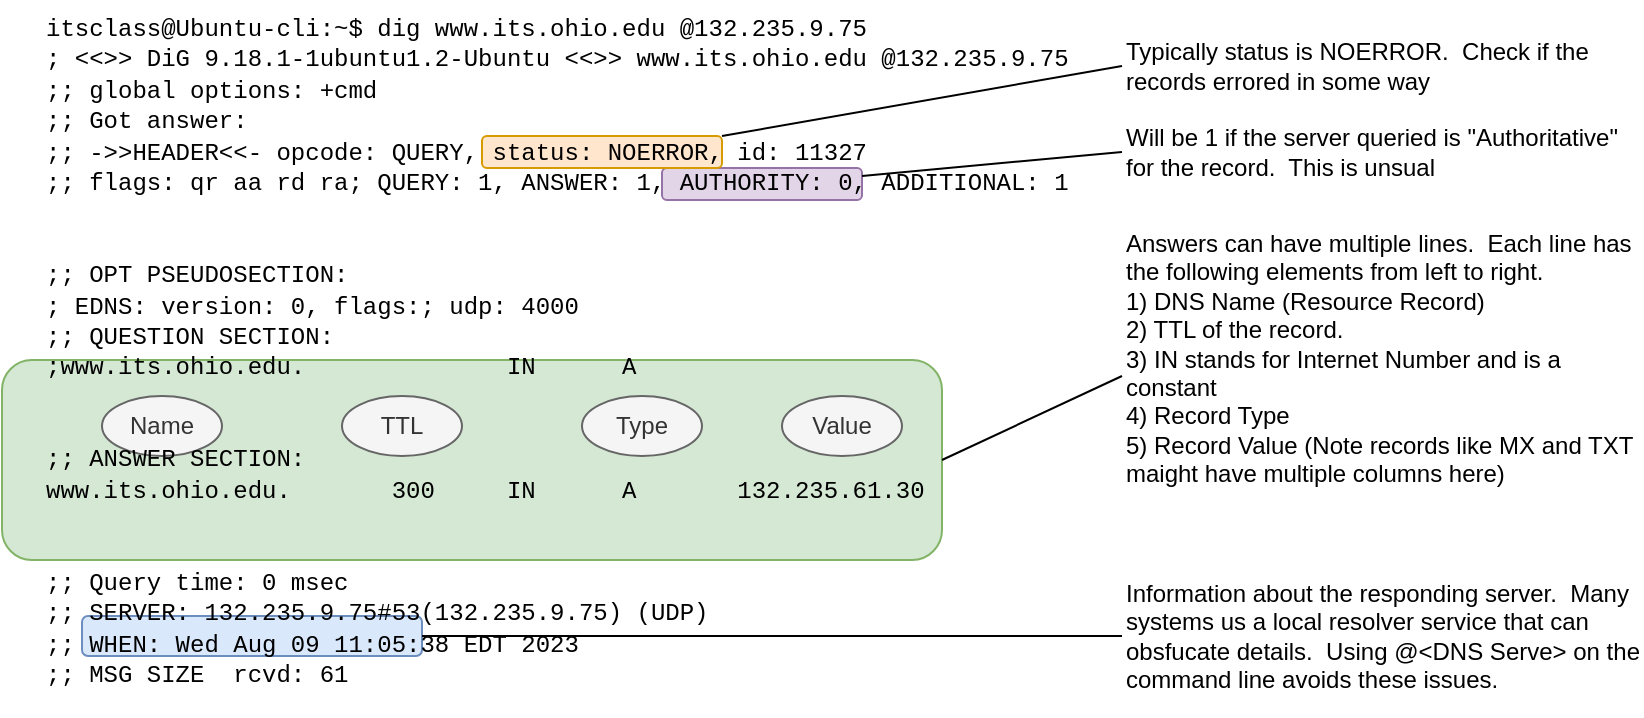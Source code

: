 <mxfile version="21.6.5" type="device">
  <diagram id="zsCuPslAyDn7hACSV7nc" name="Page-1">
    <mxGraphModel dx="1036" dy="606" grid="1" gridSize="10" guides="1" tooltips="1" connect="1" arrows="0" fold="1" page="1" pageScale="1" pageWidth="1100" pageHeight="850" math="0" shadow="0">
      <root>
        <mxCell id="0" />
        <mxCell id="1" parent="0" />
        <mxCell id="jA5IXjnh-s6YCJ-tQ2Xk-6" value="" style="rounded=1;whiteSpace=wrap;html=1;fontFamily=Courier New;fillColor=#e1d5e7;strokeColor=#9673a6;" parent="1" vertex="1">
          <mxGeometry x="370" y="96" width="100" height="16" as="geometry" />
        </mxCell>
        <mxCell id="jA5IXjnh-s6YCJ-tQ2Xk-5" value="" style="rounded=1;whiteSpace=wrap;html=1;fontFamily=Courier New;fillColor=#ffe6cc;strokeColor=#d79b00;" parent="1" vertex="1">
          <mxGeometry x="280" y="80" width="120" height="16" as="geometry" />
        </mxCell>
        <mxCell id="jA5IXjnh-s6YCJ-tQ2Xk-4" value="" style="rounded=1;whiteSpace=wrap;html=1;fontFamily=Courier New;fillColor=#d5e8d4;strokeColor=#82b366;" parent="1" vertex="1">
          <mxGeometry x="40" y="192" width="470" height="100" as="geometry" />
        </mxCell>
        <mxCell id="jA5IXjnh-s6YCJ-tQ2Xk-3" value="" style="rounded=1;whiteSpace=wrap;html=1;fontFamily=Courier New;fillColor=#dae8fc;strokeColor=#6c8ebf;" parent="1" vertex="1">
          <mxGeometry x="80" y="320" width="170" height="20" as="geometry" />
        </mxCell>
        <mxCell id="jA5IXjnh-s6YCJ-tQ2Xk-7" value="Typically status is NOERROR.&amp;nbsp; Check if the records errored in some way" style="text;html=1;strokeColor=none;fillColor=none;align=left;verticalAlign=middle;whiteSpace=wrap;rounded=0;fontFamily=Helvetica;" parent="1" vertex="1">
          <mxGeometry x="600" y="30" width="260" height="30" as="geometry" />
        </mxCell>
        <mxCell id="jA5IXjnh-s6YCJ-tQ2Xk-9" value="" style="endArrow=none;html=1;rounded=0;fontFamily=Helvetica;exitX=1;exitY=0;exitDx=0;exitDy=0;entryX=0;entryY=0.5;entryDx=0;entryDy=0;" parent="1" source="jA5IXjnh-s6YCJ-tQ2Xk-5" target="jA5IXjnh-s6YCJ-tQ2Xk-7" edge="1">
          <mxGeometry width="50" height="50" relative="1" as="geometry">
            <mxPoint x="680" y="170" as="sourcePoint" />
            <mxPoint x="730" y="120" as="targetPoint" />
          </mxGeometry>
        </mxCell>
        <mxCell id="jA5IXjnh-s6YCJ-tQ2Xk-10" value="Will be 1 if the server queried is &quot;Authoritative&quot; for the record.&amp;nbsp; This is unsual" style="text;html=1;strokeColor=none;fillColor=none;align=left;verticalAlign=middle;whiteSpace=wrap;rounded=0;fontFamily=Helvetica;" parent="1" vertex="1">
          <mxGeometry x="600" y="73" width="260" height="30" as="geometry" />
        </mxCell>
        <mxCell id="jA5IXjnh-s6YCJ-tQ2Xk-11" value="" style="endArrow=none;html=1;rounded=0;fontFamily=Helvetica;entryX=0;entryY=0.5;entryDx=0;entryDy=0;exitX=1;exitY=0.25;exitDx=0;exitDy=0;" parent="1" source="jA5IXjnh-s6YCJ-tQ2Xk-6" target="jA5IXjnh-s6YCJ-tQ2Xk-10" edge="1">
          <mxGeometry width="50" height="50" relative="1" as="geometry">
            <mxPoint x="630" y="190" as="sourcePoint" />
            <mxPoint x="680" y="140" as="targetPoint" />
          </mxGeometry>
        </mxCell>
        <mxCell id="jA5IXjnh-s6YCJ-tQ2Xk-12" value="Answers can have multiple lines.&amp;nbsp; Each line has the following elements from left to right.&amp;nbsp;&lt;br&gt;1) DNS Name (Resource Record)&lt;br&gt;2) TTL of the record.&lt;br&gt;3) IN stands for Internet Number and is a constant&lt;br&gt;4) Record Type&lt;br&gt;5) Record Value (Note records like MX and TXT maight have multiple columns here)" style="text;html=1;strokeColor=none;fillColor=none;align=left;verticalAlign=top;whiteSpace=wrap;rounded=0;fontFamily=Helvetica;" parent="1" vertex="1">
          <mxGeometry x="600" y="120" width="260" height="160" as="geometry" />
        </mxCell>
        <mxCell id="jA5IXjnh-s6YCJ-tQ2Xk-13" value="Information about the responding server.&amp;nbsp; Many systems us a local resolver service that can obsfucate details.&amp;nbsp; Using @&amp;lt;DNS Serve&amp;gt; on the command line avoids these issues.&amp;nbsp;" style="text;html=1;strokeColor=none;fillColor=none;align=left;verticalAlign=middle;whiteSpace=wrap;rounded=0;fontFamily=Helvetica;" parent="1" vertex="1">
          <mxGeometry x="600" y="290" width="260" height="80" as="geometry" />
        </mxCell>
        <mxCell id="jA5IXjnh-s6YCJ-tQ2Xk-14" value="" style="endArrow=none;html=1;rounded=0;fontFamily=Helvetica;entryX=0;entryY=0.5;entryDx=0;entryDy=0;exitX=1;exitY=0.5;exitDx=0;exitDy=0;" parent="1" source="jA5IXjnh-s6YCJ-tQ2Xk-3" target="jA5IXjnh-s6YCJ-tQ2Xk-13" edge="1">
          <mxGeometry width="50" height="50" relative="1" as="geometry">
            <mxPoint x="500" y="390" as="sourcePoint" />
            <mxPoint x="550" y="340" as="targetPoint" />
          </mxGeometry>
        </mxCell>
        <mxCell id="jA5IXjnh-s6YCJ-tQ2Xk-15" value="" style="endArrow=none;html=1;rounded=0;fontFamily=Helvetica;entryX=0;entryY=0.5;entryDx=0;entryDy=0;exitX=1;exitY=0.5;exitDx=0;exitDy=0;" parent="1" source="jA5IXjnh-s6YCJ-tQ2Xk-4" target="jA5IXjnh-s6YCJ-tQ2Xk-12" edge="1">
          <mxGeometry width="50" height="50" relative="1" as="geometry">
            <mxPoint x="560" y="250" as="sourcePoint" />
            <mxPoint x="610" y="200" as="targetPoint" />
          </mxGeometry>
        </mxCell>
        <mxCell id="JiKjwn33s3jx9T5mBHJn-2" value="Name" style="ellipse;whiteSpace=wrap;html=1;fillColor=#f5f5f5;fontColor=#333333;strokeColor=#666666;" parent="1" vertex="1">
          <mxGeometry x="90" y="210" width="60" height="30" as="geometry" />
        </mxCell>
        <mxCell id="JiKjwn33s3jx9T5mBHJn-3" value="TTL" style="ellipse;whiteSpace=wrap;html=1;fillColor=#f5f5f5;fontColor=#333333;strokeColor=#666666;" parent="1" vertex="1">
          <mxGeometry x="210" y="210" width="60" height="30" as="geometry" />
        </mxCell>
        <mxCell id="JiKjwn33s3jx9T5mBHJn-5" value="Type" style="ellipse;whiteSpace=wrap;html=1;fillColor=#f5f5f5;fontColor=#333333;strokeColor=#666666;" parent="1" vertex="1">
          <mxGeometry x="330" y="210" width="60" height="30" as="geometry" />
        </mxCell>
        <mxCell id="jA5IXjnh-s6YCJ-tQ2Xk-2" value="&lt;font face=&quot;Courier New&quot;&gt;itsclass@Ubuntu-cli:~$ dig www.its.ohio.edu @132.235.9.75&lt;br&gt;; &amp;lt;&amp;lt;&amp;gt;&amp;gt; DiG 9.18.1-1ubuntu1.2-Ubuntu &amp;lt;&amp;lt;&amp;gt;&amp;gt; www.its.ohio.edu @132.235.9.75&lt;br&gt;;; global options: +cmd&lt;br&gt;;; Got answer:&lt;br&gt;;; -&amp;gt;&amp;gt;HEADER&amp;lt;&amp;lt;- opcode: QUERY, status: NOERROR, id: 11327&lt;br&gt;;; flags: qr aa rd ra; QUERY: 1, ANSWER: 1, AUTHORITY: 0, ADDITIONAL: 1&lt;br&gt;&lt;br&gt;&lt;br&gt;;; OPT PSEUDOSECTION:&lt;br&gt;; EDNS: version: 0, flags:; udp: 4000&lt;br&gt;;; QUESTION SECTION:&lt;br&gt;;www.its.ohio.edu.&amp;nbsp; &amp;nbsp; &amp;nbsp; &amp;nbsp; &amp;nbsp; &amp;nbsp; &amp;nbsp; IN&amp;nbsp; &amp;nbsp; &amp;nbsp; A&lt;br&gt;&lt;br&gt;&lt;br&gt;;; ANSWER SECTION:&lt;br&gt;www.its.ohio.edu.&amp;nbsp; &amp;nbsp; &amp;nbsp; &amp;nbsp;300&amp;nbsp; &amp;nbsp; &amp;nbsp;IN&amp;nbsp; &amp;nbsp; &amp;nbsp; A&amp;nbsp; &amp;nbsp; &amp;nbsp; &amp;nbsp;132.235.61.30&lt;br&gt;&lt;br&gt;&lt;br&gt;;; Query time: 0 msec&lt;br&gt;;; SERVER: 132.235.9.75#53(132.235.9.75) (UDP)&lt;br&gt;;; WHEN: Wed Aug 09 11:05:38 EDT 2023&lt;br&gt;;; MSG SIZE&amp;nbsp; rcvd: 61&lt;/font&gt;" style="text;whiteSpace=wrap;html=1;" parent="1" vertex="1">
          <mxGeometry x="60" y="12" width="530" height="280" as="geometry" />
        </mxCell>
        <mxCell id="JiKjwn33s3jx9T5mBHJn-6" value="Value" style="ellipse;whiteSpace=wrap;html=1;fillColor=#f5f5f5;fontColor=#333333;strokeColor=#666666;" parent="1" vertex="1">
          <mxGeometry x="430" y="210" width="60" height="30" as="geometry" />
        </mxCell>
      </root>
    </mxGraphModel>
  </diagram>
</mxfile>
